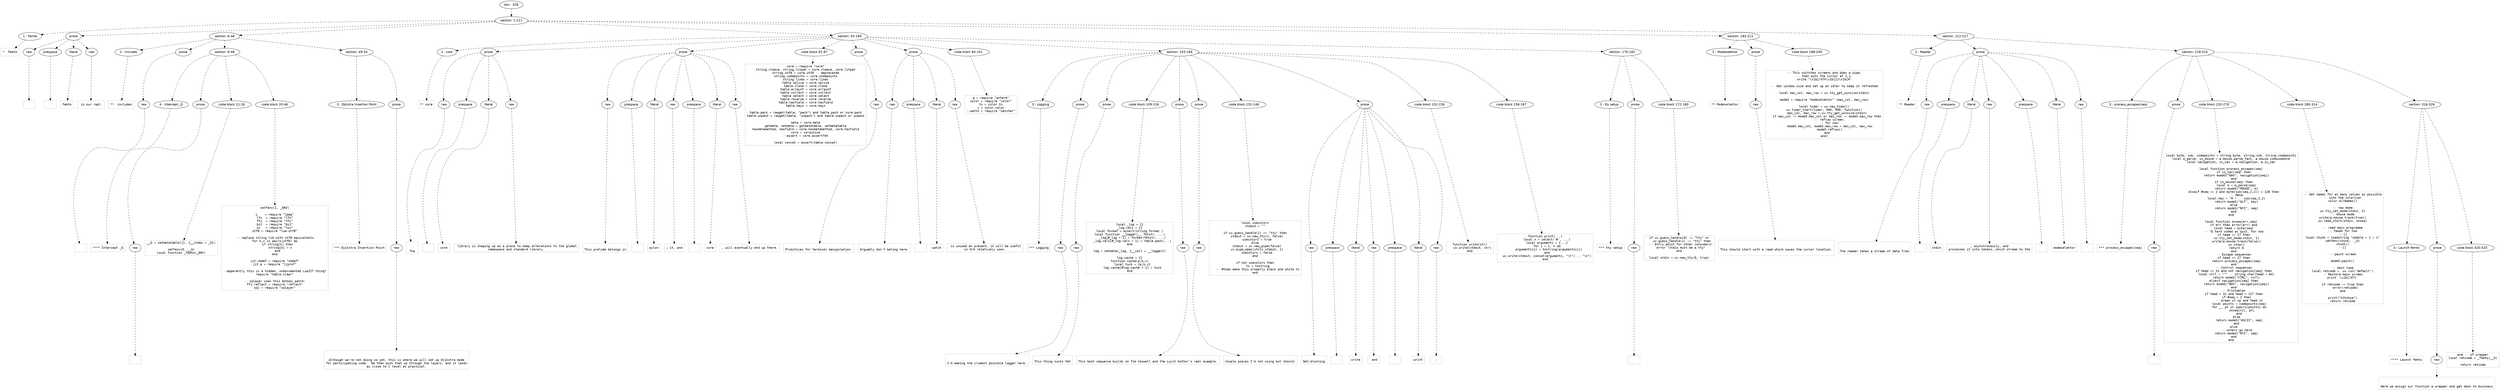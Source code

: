 digraph lpegNode {

node [fontname=Helvetica]
edge [style=dashed]

doc_0 [label="doc - 326"]


doc_0 -> { section_1}
{rank=same; section_1}

section_1 [label="section: 1-211"]


// END RANK doc_0

section_1 -> { header_2 prose_3 section_4 section_5 section_6 section_7}
{rank=same; header_2 prose_3 section_4 section_5 section_6 section_7}

header_2 [label="1 : Femto"]

prose_3 [label="prose"]

section_4 [label="section: 6-48"]

section_5 [label="section: 55-169"]

section_6 [label="section: 183-211"]

section_7 [label="section: 212-217"]


// END RANK section_1

header_2 -> leaf_8
leaf_8  [color=Gray,shape=rectangle,fontname=Inconsolata,label="*  Femto"]
// END RANK header_2

prose_3 -> { raw_9 prespace_10 literal_11 raw_12}
{rank=same; raw_9 prespace_10 literal_11 raw_12}

raw_9 [label="raw"]

prespace_10 [label="prespace"]

literal_11 [label="literal"]

raw_12 [label="raw"]


// END RANK prose_3

raw_9 -> leaf_13
leaf_13  [color=Gray,shape=rectangle,fontname=Inconsolata,label="
"]
// END RANK raw_9

prespace_10 -> leaf_14
leaf_14  [color=Gray,shape=rectangle,fontname=Inconsolata,label=""]
// END RANK prespace_10

literal_11 -> leaf_15
leaf_15  [color=Gray,shape=rectangle,fontname=Inconsolata,label="femto"]
// END RANK literal_11

raw_12 -> leaf_16
leaf_16  [color=Gray,shape=rectangle,fontname=Inconsolata,label=" is our repl.
"]
// END RANK raw_12

section_4 -> { header_17 prose_18 section_19 section_20}
{rank=same; header_17 prose_18 section_19 section_20}

header_17 [label="2 : includes"]

prose_18 [label="prose"]

section_19 [label="section: 9-48"]

section_20 [label="section: 49-54"]


// END RANK section_4

header_17 -> leaf_21
leaf_21  [color=Gray,shape=rectangle,fontname=Inconsolata,label="**  includes"]
// END RANK header_17

prose_18 -> { raw_22}
{rank=same; raw_22}

raw_22 [label="raw"]


// END RANK prose_18

raw_22 -> leaf_23
leaf_23  [color=Gray,shape=rectangle,fontname=Inconsolata,label="

"]
// END RANK raw_22

section_19 -> { header_24 prose_25 codeblock_26 codeblock_27}
{rank=same; header_24 prose_25 codeblock_26 codeblock_27}

header_24 [label="4 : Intercept _G"]

prose_25 [label="prose"]

codeblock_26 [label="code block 11-16"]

codeblock_27 [label="code block 20-46"]


// END RANK section_19

header_24 -> leaf_28
leaf_28  [color=Gray,shape=rectangle,fontname=Inconsolata,label="**** Intercept _G"]
// END RANK header_24

prose_25 -> { raw_29}
{rank=same; raw_29}

raw_29 [label="raw"]


// END RANK prose_25

raw_29 -> leaf_30
leaf_30  [color=Gray,shape=rectangle,fontname=Inconsolata,label="
"]
// END RANK raw_29

codeblock_26 -> leaf_31
leaf_31  [color=Gray,shape=rectangle,fontname=Inconsolata,label="__G = setmetatable({}, {__index = _G})

setfenv(0, __G)
local function _femto(_ENV)"]
// END RANK codeblock_26

codeblock_27 -> leaf_32
leaf_32  [color=Gray,shape=rectangle,fontname=Inconsolata,label="setfenv(1, _ENV)

L    = require \"lpeg\"
lfs  = require \"lfs\"
ffi  = require \"ffi\"
bit  = require \"bit\"
uv   = require \"luv\"
utf8 = require \"lua-utf8\"

-- replace string lib with utf8 equivalents
for k,v in pairs(utf8) do
   if string[k] then
      string[k] = v
   end
end

jit.vmdef = require \"vmdef\"
jit.p = require \"ljprof\"

--apparently this is a hidden, undocumented LuaJIT thing?
require \"table.clear\"

-- sqlayer uses this monkey patch:
ffi.reflect = require \"reflect\"
sql = require \"sqlayer\""]
// END RANK codeblock_27

section_20 -> { header_33 prose_34}
{rank=same; header_33 prose_34}

header_33 [label="3 : Djikstra Insertion Point"]

prose_34 [label="prose"]


// END RANK section_20

header_33 -> leaf_35
leaf_35  [color=Gray,shape=rectangle,fontname=Inconsolata,label="*** Djikstra Insertion Point"]
// END RANK header_33

prose_34 -> { raw_36}
{rank=same; raw_36}

raw_36 [label="raw"]


// END RANK prose_34

raw_36 -> leaf_37
leaf_37  [color=Gray,shape=rectangle,fontname=Inconsolata,label="

Although we're not doing so yet, this is where we will set up Djikstra mode
for participating code.  We then push that up through the layers, and it lands
as close to C level as practical.
"]
// END RANK raw_36

section_5 -> { header_38 prose_39 prose_40 codeblock_41 prose_42 prose_43 codeblock_44 section_45 section_46}
{rank=same; header_38 prose_39 prose_40 codeblock_41 prose_42 prose_43 codeblock_44 section_45 section_46}

header_38 [label="2 : core"]

prose_39 [label="prose"]

prose_40 [label="prose"]

codeblock_41 [label="code block 62-87"]

prose_42 [label="prose"]

prose_43 [label="prose"]

codeblock_44 [label="code block 94-101"]

section_45 [label="section: 103-169"]

section_46 [label="section: 170-182"]


// END RANK section_5

header_38 -> leaf_47
leaf_47  [color=Gray,shape=rectangle,fontname=Inconsolata,label="** core"]
// END RANK header_38

prose_39 -> { raw_48 prespace_49 literal_50 raw_51}
{rank=same; raw_48 prespace_49 literal_50 raw_51}

raw_48 [label="raw"]

prespace_49 [label="prespace"]

literal_50 [label="literal"]

raw_51 [label="raw"]


// END RANK prose_39

raw_48 -> leaf_52
leaf_52  [color=Gray,shape=rectangle,fontname=Inconsolata,label="

The"]
// END RANK raw_48

prespace_49 -> leaf_53
leaf_53  [color=Gray,shape=rectangle,fontname=Inconsolata,label=" "]
// END RANK prespace_49

literal_50 -> leaf_54
leaf_54  [color=Gray,shape=rectangle,fontname=Inconsolata,label="core"]
// END RANK literal_50

raw_51 -> leaf_55
leaf_55  [color=Gray,shape=rectangle,fontname=Inconsolata,label=" library is shaping up as a place to keep alterations to the global
namespace and standard library.
"]
// END RANK raw_51

prose_40 -> { raw_56 prespace_57 literal_58 raw_59 prespace_60 literal_61 raw_62}
{rank=same; raw_56 prespace_57 literal_58 raw_59 prespace_60 literal_61 raw_62}

raw_56 [label="raw"]

prespace_57 [label="prespace"]

literal_58 [label="literal"]

raw_59 [label="raw"]

prespace_60 [label="prespace"]

literal_61 [label="literal"]

raw_62 [label="raw"]


// END RANK prose_40

raw_56 -> leaf_63
leaf_63  [color=Gray,shape=rectangle,fontname=Inconsolata,label="
This prelude belongs in"]
// END RANK raw_56

prespace_57 -> leaf_64
leaf_64  [color=Gray,shape=rectangle,fontname=Inconsolata,label=" "]
// END RANK prespace_57

literal_58 -> leaf_65
leaf_65  [color=Gray,shape=rectangle,fontname=Inconsolata,label="pylon"]
// END RANK literal_58

raw_59 -> leaf_66
leaf_66  [color=Gray,shape=rectangle,fontname=Inconsolata,label="; it, and"]
// END RANK raw_59

prespace_60 -> leaf_67
leaf_67  [color=Gray,shape=rectangle,fontname=Inconsolata,label=" "]
// END RANK prespace_60

literal_61 -> leaf_68
leaf_68  [color=Gray,shape=rectangle,fontname=Inconsolata,label="core"]
// END RANK literal_61

raw_62 -> leaf_69
leaf_69  [color=Gray,shape=rectangle,fontname=Inconsolata,label=", will eventually end up there.
"]
// END RANK raw_62

codeblock_41 -> leaf_70
leaf_70  [color=Gray,shape=rectangle,fontname=Inconsolata,label="core = require \"core\"
string.cleave, string.litpat = core.cleave, core.litpat
string.utf8 = core.utf8 -- deprecated
string.codepoints = core.codepoints
string.lines = core.lines
table.splice = core.splice
table.clone = core.clone
table.arrayof = core.arrayof
table.collect = core.collect
table.select = core.select
table.reverse = core.reverse
table.hasfield = core.hasfield
table.keys = core.keys

table.pack = rawget(table, \"pack\") and table.pack or core.pack
table.unpack = rawget(table, \"unpack\") and table.unpack or unpack

meta = core.meta
getmeta, setmeta = getmetatable, setmetatable
hasmetamethod, hasfield = core.hasmetamethod, core.hasfield
coro = coroutine
--assert = core.assertfmt

local concat = assert(table.concat)"]
// END RANK codeblock_41

prose_42 -> { raw_71}
{rank=same; raw_71}

raw_71 [label="raw"]


// END RANK prose_42

raw_71 -> leaf_72
leaf_72  [color=Gray,shape=rectangle,fontname=Inconsolata,label="
Primitives for terminal manipulation.
"]
// END RANK raw_71

prose_43 -> { raw_73 prespace_74 literal_75 raw_76}
{rank=same; raw_73 prespace_74 literal_75 raw_76}

raw_73 [label="raw"]

prespace_74 [label="prespace"]

literal_75 [label="literal"]

raw_76 [label="raw"]


// END RANK prose_43

raw_73 -> leaf_77
leaf_77  [color=Gray,shape=rectangle,fontname=Inconsolata,label="
Arguably don't belong here."]
// END RANK raw_73

prespace_74 -> leaf_78
leaf_78  [color=Gray,shape=rectangle,fontname=Inconsolata,label=" "]
// END RANK prespace_74

literal_75 -> leaf_79
leaf_79  [color=Gray,shape=rectangle,fontname=Inconsolata,label="watch"]
// END RANK literal_75

raw_76 -> leaf_80
leaf_80  [color=Gray,shape=rectangle,fontname=Inconsolata,label=" is unused at present, it will be useful
in Orb relatively soon.
"]
// END RANK raw_76

codeblock_44 -> leaf_81
leaf_81  [color=Gray,shape=rectangle,fontname=Inconsolata,label="a = require \"anterm\"
color = require \"color\"
ts = color.ts
c = color.color
--watch = require \"watcher\"
"]
// END RANK codeblock_44

section_45 -> { header_82 prose_83 prose_84 codeblock_85 prose_86 prose_87 codeblock_88 prose_89 codeblock_90 codeblock_91}
{rank=same; header_82 prose_83 prose_84 codeblock_85 prose_86 prose_87 codeblock_88 prose_89 codeblock_90 codeblock_91}

header_82 [label="3 : Logging"]

prose_83 [label="prose"]

prose_84 [label="prose"]

codeblock_85 [label="code block 109-126"]

prose_86 [label="prose"]

prose_87 [label="prose"]

codeblock_88 [label="code block 131-148"]

prose_89 [label="prose"]

codeblock_90 [label="code block 152-156"]

codeblock_91 [label="code block 158-167"]


// END RANK section_45

header_82 -> leaf_92
leaf_92  [color=Gray,shape=rectangle,fontname=Inconsolata,label="*** Logging"]
// END RANK header_82

prose_83 -> { raw_93}
{rank=same; raw_93}

raw_93 [label="raw"]


// END RANK prose_83

raw_93 -> leaf_94
leaf_94  [color=Gray,shape=rectangle,fontname=Inconsolata,label="

I'm making the crudest possible logger here.
"]
// END RANK raw_93

prose_84 -> { raw_95}
{rank=same; raw_95}

raw_95 [label="raw"]


// END RANK prose_84

raw_95 -> leaf_96
leaf_96  [color=Gray,shape=rectangle,fontname=Inconsolata,label="
This thing sucks tbh
"]
// END RANK raw_95

codeblock_85 -> leaf_97
leaf_97  [color=Gray,shape=rectangle,fontname=Inconsolata,label="local _log = {}
_log.vals = {}
local format = assert(string.format )
local function __logger(_, fmtstr, ...)
   _log[#_log + 1] = format(fmtstr, ...)
   _log.vals[#_log.vals + 1] = table.pack(...)
end

log = setmeta(_log, {__call = __logger})

log.cache = {}
function cache(a,b,c)
   local tuck = {a,b,c}
   log.cache[#log.cache + 1] = tuck
end
"]
// END RANK codeblock_85

prose_86 -> { raw_98}
{rank=same; raw_98}

raw_98 [label="raw"]


// END RANK prose_86

raw_98 -> leaf_99
leaf_99  [color=Gray,shape=rectangle,fontname=Inconsolata,label="
This boot sequence builds on Tim Caswell and the Luvit Author's repl example.
"]
// END RANK raw_98

prose_87 -> { raw_100}
{rank=same; raw_100}

raw_100 [label="raw"]


// END RANK prose_87

raw_100 -> leaf_101
leaf_101  [color=Gray,shape=rectangle,fontname=Inconsolata,label="
Couple pieces I'm not using but should:"]
// END RANK raw_100

codeblock_88 -> leaf_102
leaf_102  [color=Gray,shape=rectangle,fontname=Inconsolata,label="local usecolors
stdout = \"\"

if uv.guess_handle(1) == \"tty\" then
  stdout = uv.new_tty(1, false)
  usecolors = true
else
  stdout = uv.new_pipe(false)
  uv.pipe_open(utils.stdout, 1)
  usecolors = false
end

if not usecolors then
   ts = tostring
   -- #todo make this properly black and white ts
end"]
// END RANK codeblock_88

prose_89 -> { raw_103 prespace_104 literal_105 raw_106 prespace_107 literal_108 raw_109}
{rank=same; raw_103 prespace_104 literal_105 raw_106 prespace_107 literal_108 raw_109}

raw_103 [label="raw"]

prespace_104 [label="prespace"]

literal_105 [label="literal"]

raw_106 [label="raw"]

prespace_107 [label="prespace"]

literal_108 [label="literal"]

raw_109 [label="raw"]


// END RANK prose_89

raw_103 -> leaf_110
leaf_110  [color=Gray,shape=rectangle,fontname=Inconsolata,label="
Not-blocking"]
// END RANK raw_103

prespace_104 -> leaf_111
leaf_111  [color=Gray,shape=rectangle,fontname=Inconsolata,label=" "]
// END RANK prespace_104

literal_105 -> leaf_112
leaf_112  [color=Gray,shape=rectangle,fontname=Inconsolata,label="write"]
// END RANK literal_105

raw_106 -> leaf_113
leaf_113  [color=Gray,shape=rectangle,fontname=Inconsolata,label=" and"]
// END RANK raw_106

prespace_107 -> leaf_114
leaf_114  [color=Gray,shape=rectangle,fontname=Inconsolata,label=" "]
// END RANK prespace_107

literal_108 -> leaf_115
leaf_115  [color=Gray,shape=rectangle,fontname=Inconsolata,label="print"]
// END RANK literal_108

raw_109 -> leaf_116
leaf_116  [color=Gray,shape=rectangle,fontname=Inconsolata,label=":
"]
// END RANK raw_109

codeblock_90 -> leaf_117
leaf_117  [color=Gray,shape=rectangle,fontname=Inconsolata,label="function write(str)
   uv.write(stdout, str)
end"]
// END RANK codeblock_90

codeblock_91 -> leaf_118
leaf_118  [color=Gray,shape=rectangle,fontname=Inconsolata,label="function print(...)
  local n = select('#', ...)
  local arguments = {...}
  for i = 1, n do
    arguments[i] = tostring(arguments[i])
  end
  uv.write(stdout, concat(arguments, \"\\t\") .. \"\\n\")
end"]
// END RANK codeblock_91

section_46 -> { header_119 prose_120 codeblock_121}
{rank=same; header_119 prose_120 codeblock_121}

header_119 [label="3 : tty setup"]

prose_120 [label="prose"]

codeblock_121 [label="code block 172-180"]


// END RANK section_46

header_119 -> leaf_122
leaf_122  [color=Gray,shape=rectangle,fontname=Inconsolata,label="*** tty setup"]
// END RANK header_119

prose_120 -> { raw_123}
{rank=same; raw_123}

raw_123 [label="raw"]


// END RANK prose_120

raw_123 -> leaf_124
leaf_124  [color=Gray,shape=rectangle,fontname=Inconsolata,label="
"]
// END RANK raw_123

codeblock_121 -> leaf_125
leaf_125  [color=Gray,shape=rectangle,fontname=Inconsolata,label="if uv.guess_handle(0) ~= \"tty\" or
   uv.guess_handle(1) ~= \"tty\" then
  -- Entry point for other consumers!
  error \"stdio must be a tty\"
end

local stdin = uv.new_tty(0, true)"]
// END RANK codeblock_121

section_6 -> { header_126 prose_127 codeblock_128}
{rank=same; header_126 prose_127 codeblock_128}

header_126 [label="2 : Modeselektor"]

prose_127 [label="prose"]

codeblock_128 [label="code block 188-209"]


// END RANK section_6

header_126 -> leaf_129
leaf_129  [color=Gray,shape=rectangle,fontname=Inconsolata,label="** Modeselektor"]
// END RANK header_126

prose_127 -> { raw_130}
{rank=same; raw_130}

raw_130 [label="raw"]


// END RANK prose_127

raw_130 -> leaf_131
leaf_131  [color=Gray,shape=rectangle,fontname=Inconsolata,label="

This should start with a read which saves the cursor location.

"]
// END RANK raw_130

codeblock_128 -> leaf_132
leaf_132  [color=Gray,shape=rectangle,fontname=Inconsolata,label="-- This switches screens and does a wipe,
-- then puts the cursor at 1,1.
write \"\\x1b[?47h\\x1b[2J\\x1b[H\"

-- Get window size and set up an idler to keep it refreshed

local max_col, max_row = uv.tty_get_winsize(stdin)

modeS = require \"modeselektor\" (max_col, max_row)

local timer = uv.new_timer()
uv.timer_start(timer, 500, 500, function()
   max_col, max_row = uv.tty_get_winsize(stdin)
   if max_col ~= modeS.max_col or max_row ~= modeS.max_row then
      -- reflow screen.
      -- for now:
      modeS.max_col, modeS.max_row = max_col, max_row
      modeS:reflow()
   end
end)"]
// END RANK codeblock_128

section_7 -> { header_133 prose_134 section_135}
{rank=same; header_133 prose_134 section_135}

header_133 [label="2 : Reader"]

prose_134 [label="prose"]

section_135 [label="section: 218-315"]


// END RANK section_7

header_133 -> leaf_136
leaf_136  [color=Gray,shape=rectangle,fontname=Inconsolata,label="** Reader"]
// END RANK header_133

prose_134 -> { raw_137 prespace_138 literal_139 raw_140 prespace_141 literal_142 raw_143}
{rank=same; raw_137 prespace_138 literal_139 raw_140 prespace_141 literal_142 raw_143}

raw_137 [label="raw"]

prespace_138 [label="prespace"]

literal_139 [label="literal"]

raw_140 [label="raw"]

prespace_141 [label="prespace"]

literal_142 [label="literal"]

raw_143 [label="raw"]


// END RANK prose_134

raw_137 -> leaf_144
leaf_144  [color=Gray,shape=rectangle,fontname=Inconsolata,label="

The reader takes a stream of data from"]
// END RANK raw_137

prespace_138 -> leaf_145
leaf_145  [color=Gray,shape=rectangle,fontname=Inconsolata,label=" "]
// END RANK prespace_138

literal_139 -> leaf_146
leaf_146  [color=Gray,shape=rectangle,fontname=Inconsolata,label="stdin"]
// END RANK literal_139

raw_140 -> leaf_147
leaf_147  [color=Gray,shape=rectangle,fontname=Inconsolata,label=", asynchronously, and
processes it into tokens, which stream to the"]
// END RANK raw_140

prespace_141 -> leaf_148
leaf_148  [color=Gray,shape=rectangle,fontname=Inconsolata,label=" "]
// END RANK prespace_141

literal_142 -> leaf_149
leaf_149  [color=Gray,shape=rectangle,fontname=Inconsolata,label="modeselektor"]
// END RANK literal_142

raw_143 -> leaf_150
leaf_150  [color=Gray,shape=rectangle,fontname=Inconsolata,label=".

"]
// END RANK raw_143

section_135 -> { header_151 prose_152 codeblock_153 codeblock_154 section_155}
{rank=same; header_151 prose_152 codeblock_153 codeblock_154 section_155}

header_151 [label="3 : process_escapes(seq)"]

prose_152 [label="prose"]

codeblock_153 [label="code block 220-278"]

codeblock_154 [label="code block 280-314"]

section_155 [label="section: 316-326"]


// END RANK section_135

header_151 -> leaf_156
leaf_156  [color=Gray,shape=rectangle,fontname=Inconsolata,label="*** process_escapes(seq)"]
// END RANK header_151

prose_152 -> { raw_157}
{rank=same; raw_157}

raw_157 [label="raw"]


// END RANK prose_152

raw_157 -> leaf_158
leaf_158  [color=Gray,shape=rectangle,fontname=Inconsolata,label="
"]
// END RANK raw_157

codeblock_153 -> leaf_159
leaf_159  [color=Gray,shape=rectangle,fontname=Inconsolata,label="local byte, sub, codepoints = string.byte, string.sub, string.codepoints
local m_parse, is_mouse = a.mouse.parse_fast, a.mouse.ismousemove
local navigation, is_nav = a.navigation, a.is_nav

local function process_escapes(seq)
   if is_nav(seq) then
      return modeS(\"NAV\", navigation[seq])
   end
   if is_mouse(seq) then
      local m = m_parse(seq)
      return modeS(\"MOUSE\", m)
   elseif #seq == 2 and byte(sub(seq,2,2)) < 128 then
      -- Meta
      local key = \"M-\" .. sub(seq,2,2)
      return modeS(\"ALT\", key)
   else
      return modeS(\"NYI\", seq)
   end
end

local function onseq(err,seq)
   if err then error(err) end
   local head = byte(seq)
   -- ^Q hard coded as quit, for now
   if head == 17 then
      uv.tty_set_mode(stdin, 1)
      write(a.mouse.track(false))
      uv.stop()
      return 0
   end
   -- Escape sequences
   if head == 27 then
      return process_escapes(seq)
   end
   -- Control sequences
   if head <= 31 and not navigation[seq] then
      local ctrl = \"^\" .. string.char(head + 64)
      return modeS(\"CTRL\", ctrl)
   elseif navigation[seq] then
      return modeS(\"NAV\", navigation[seq])
   end
   -- Printables
   if head > 31 and head < 127 then
      if #seq > 1 then
         -- break it up and feed it
         local points = codepoints(seq)
         for _, pt in ipairs(points) do
            onseq(nil, pt)
         end
      else
         return modeS(\"ASCII\", seq)
      end
   else
      -- wchars go here
      return modeS(\"NYI\", seq)
   end
end"]
// END RANK codeblock_153

codeblock_154 -> leaf_160
leaf_160  [color=Gray,shape=rectangle,fontname=Inconsolata,label="-- Get names for as many values as possible
-- into the colorizer
color.allNames()

-- raw mode
uv.tty_set_mode(stdin, 2)
-- mouse mode
write(a.mouse.track(true))
uv.read_start(stdin, onseq)

-- read main programme
-- faked for now
---[[
local chunk = loadstring \"wobble = 1 + 1\"
setfenv(chunk,  _G)
chunk()
--]]

-- paint screen

modeS:paint()

-- main loop
local retcode =  uv.run('default')
-- Restore main screen
print '\\x1b[?47l'

if retcode ~= true then
   error(retcode)
end

print(\"kthxbye\")
return retcode"]
// END RANK codeblock_154

section_155 -> { header_161 prose_162 codeblock_163}
{rank=same; header_161 prose_162 codeblock_163}

header_161 [label="4 : Launch femto"]

prose_162 [label="prose"]

codeblock_163 [label="code block 320-325"]


// END RANK section_155

header_161 -> leaf_164
leaf_164  [color=Gray,shape=rectangle,fontname=Inconsolata,label="**** Launch femto"]
// END RANK header_161

prose_162 -> { raw_165}
{rank=same; raw_165}

raw_165 [label="raw"]


// END RANK prose_162

raw_165 -> leaf_166
leaf_166  [color=Gray,shape=rectangle,fontname=Inconsolata,label="

Here we assign our function a wrapper and get down to business
"]
// END RANK raw_165

codeblock_163 -> leaf_167
leaf_167  [color=Gray,shape=rectangle,fontname=Inconsolata,label="end -- of wrapper
local retcode = _femto(__G)

return retcode"]
// END RANK codeblock_163


}
